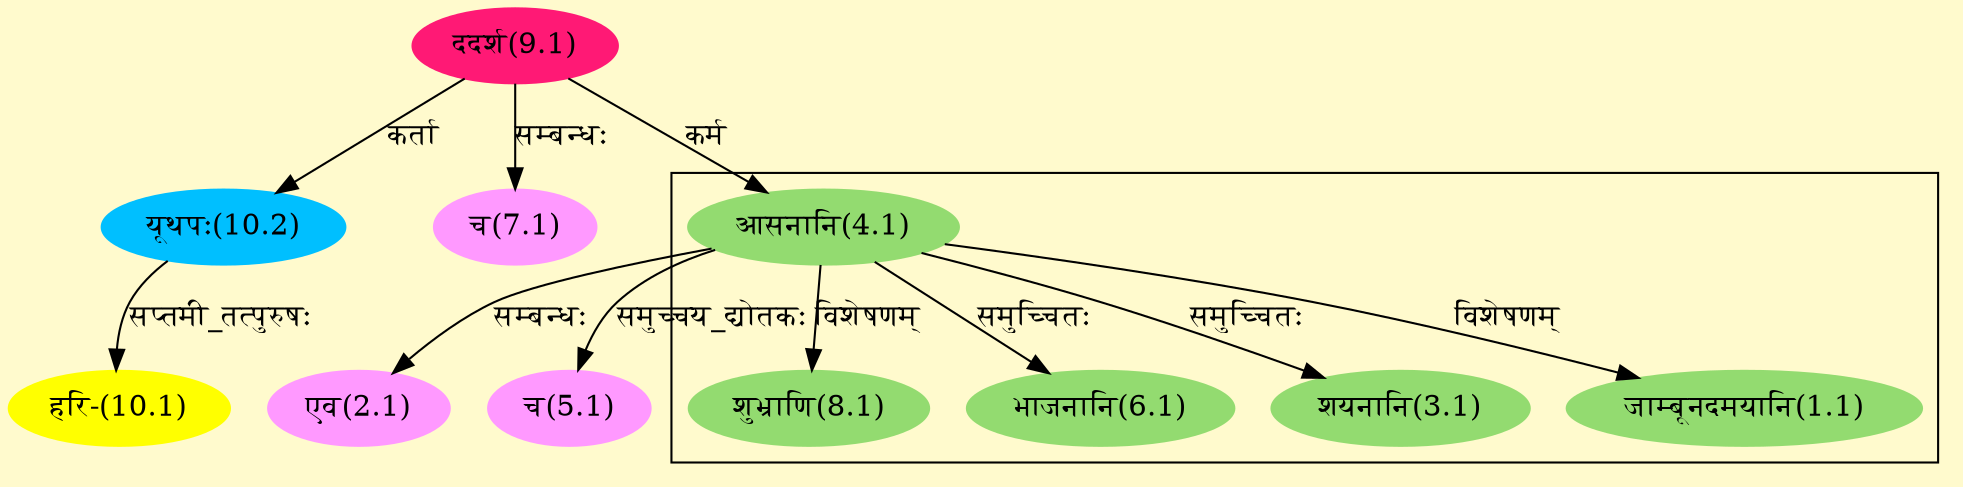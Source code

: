 digraph G{
rankdir=BT;
 compound=true;
 bgcolor="lemonchiffon1";

subgraph cluster_1{
Node1_1 [style=filled, color="#93DB70" label = "जाम्बूनदमयानि(1.1)"]
Node4_1 [style=filled, color="#93DB70" label = "आसनानि(4.1)"]
Node3_1 [style=filled, color="#93DB70" label = "शयनानि(3.1)"]
Node6_1 [style=filled, color="#93DB70" label = "भाजनानि(6.1)"]
Node8_1 [style=filled, color="#93DB70" label = "शुभ्राणि(8.1)"]

}
Node2_1 [style=filled, color="#FF99FF" label = "एव(2.1)"]
Node4_1 [style=filled, color="#93DB70" label = "आसनानि(4.1)"]
Node9_1 [style=filled, color="#FF1975" label = "ददर्श(9.1)"]
Node5_1 [style=filled, color="#FF99FF" label = "च(5.1)"]
Node7_1 [style=filled, color="#FF99FF" label = "च(7.1)"]
Node [style=filled, color="" label = "()"]
Node10_1 [style=filled, color="#FFFF00" label = "हरि-(10.1)"]
Node10_2 [style=filled, color="#00BFFF" label = "यूथपः(10.2)"]
/* Start of Relations section */

Node1_1 -> Node4_1 [  label="विशेषणम्"  dir="back" ]
Node2_1 -> Node4_1 [  label="सम्बन्धः"  dir="back" ]
Node3_1 -> Node4_1 [  label="समुच्चितः"  dir="back" ]
Node4_1 -> Node9_1 [  label="कर्म"  dir="back" ]
Node5_1 -> Node4_1 [  label="समुच्चय_द्योतकः"  dir="back" ]
Node6_1 -> Node4_1 [  label="समुच्चितः"  dir="back" ]
Node7_1 -> Node9_1 [  label="सम्बन्धः"  dir="back" ]
Node8_1 -> Node4_1 [  label="विशेषणम्"  dir="back" ]
Node10_1 -> Node10_2 [  label="सप्तमी_तत्पुरुषः"  dir="back" ]
Node10_2 -> Node9_1 [  label="कर्ता"  dir="back" ]
}
